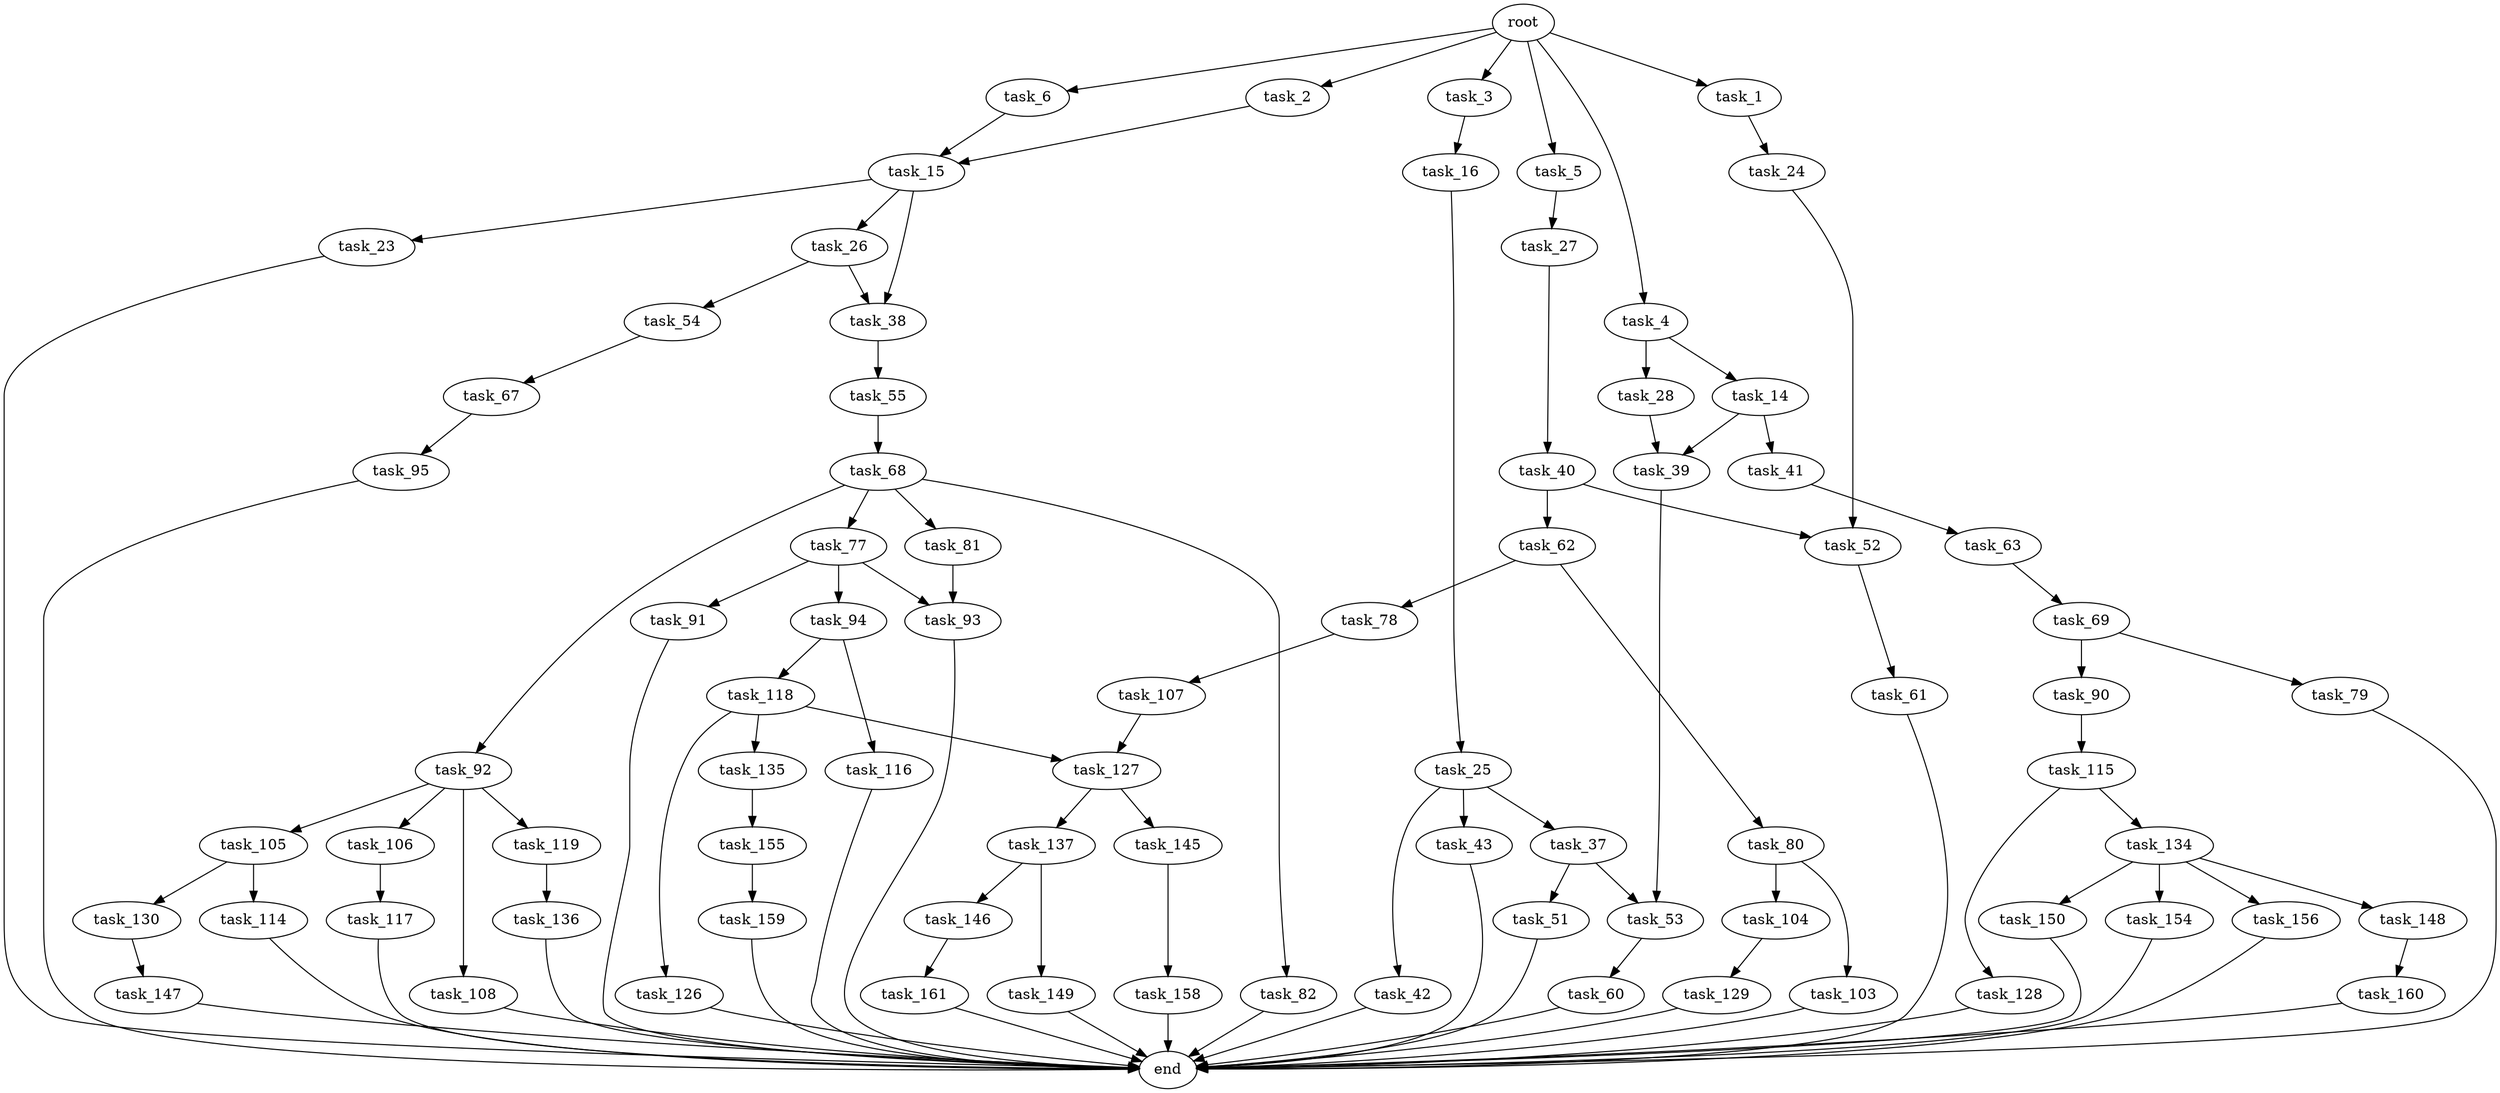 digraph G {
  root [size="0.000000"];
  task_1 [size="28991029248.000000"];
  task_2 [size="1243024156.000000"];
  task_3 [size="17544911887.000000"];
  task_4 [size="68719476736.000000"];
  task_5 [size="134217728000.000000"];
  task_6 [size="68719476736.000000"];
  task_14 [size="134217728000.000000"];
  task_15 [size="22756099980.000000"];
  task_16 [size="8913129674.000000"];
  task_23 [size="2490036484.000000"];
  task_24 [size="260342888469.000000"];
  task_25 [size="189912463756.000000"];
  task_26 [size="6566742007.000000"];
  task_27 [size="68719476736.000000"];
  task_28 [size="20028931336.000000"];
  task_37 [size="1230054317.000000"];
  task_38 [size="574315230171.000000"];
  task_39 [size="782757789696.000000"];
  task_40 [size="394090642583.000000"];
  task_41 [size="9329401787.000000"];
  task_42 [size="6753341440.000000"];
  task_43 [size="9160230497.000000"];
  task_51 [size="549755813888.000000"];
  task_52 [size="1324688256.000000"];
  task_53 [size="1220467638.000000"];
  task_54 [size="1073741824000.000000"];
  task_55 [size="1903358469.000000"];
  task_60 [size="201660094727.000000"];
  task_61 [size="8589934592.000000"];
  task_62 [size="15088517025.000000"];
  task_63 [size="28991029248.000000"];
  task_67 [size="549755813888.000000"];
  task_68 [size="139927522887.000000"];
  task_69 [size="10038945171.000000"];
  task_77 [size="18349065748.000000"];
  task_78 [size="8589934592.000000"];
  task_79 [size="231928233984.000000"];
  task_80 [size="1216138239.000000"];
  task_81 [size="92520665714.000000"];
  task_82 [size="19876579845.000000"];
  task_90 [size="12743526947.000000"];
  task_91 [size="30046735220.000000"];
  task_92 [size="6424338383.000000"];
  task_93 [size="782757789696.000000"];
  task_94 [size="34168807221.000000"];
  task_95 [size="13082638721.000000"];
  task_103 [size="943475881855.000000"];
  task_104 [size="355661236346.000000"];
  task_105 [size="368293445632.000000"];
  task_106 [size="175389237052.000000"];
  task_107 [size="14483480331.000000"];
  task_108 [size="192316261663.000000"];
  task_114 [size="782757789696.000000"];
  task_115 [size="33300701996.000000"];
  task_116 [size="370339008231.000000"];
  task_117 [size="409905872298.000000"];
  task_118 [size="84755499380.000000"];
  task_119 [size="74225204697.000000"];
  task_126 [size="549755813888.000000"];
  task_127 [size="1905506065.000000"];
  task_128 [size="1140288674124.000000"];
  task_129 [size="56484331014.000000"];
  task_130 [size="409215563.000000"];
  task_134 [size="744273363335.000000"];
  task_135 [size="7459532916.000000"];
  task_136 [size="1073741824000.000000"];
  task_137 [size="13258014936.000000"];
  task_145 [size="68719476736.000000"];
  task_146 [size="601863643838.000000"];
  task_147 [size="269025861755.000000"];
  task_148 [size="967596773697.000000"];
  task_149 [size="260203314760.000000"];
  task_150 [size="549755813888.000000"];
  task_154 [size="8589934592.000000"];
  task_155 [size="782757789696.000000"];
  task_156 [size="8589934592.000000"];
  task_158 [size="549755813888.000000"];
  task_159 [size="15164770475.000000"];
  task_160 [size="592403034470.000000"];
  task_161 [size="18332015816.000000"];
  end [size="0.000000"];

  root -> task_1 [size="1.000000"];
  root -> task_2 [size="1.000000"];
  root -> task_3 [size="1.000000"];
  root -> task_4 [size="1.000000"];
  root -> task_5 [size="1.000000"];
  root -> task_6 [size="1.000000"];
  task_1 -> task_24 [size="75497472.000000"];
  task_2 -> task_15 [size="33554432.000000"];
  task_3 -> task_16 [size="411041792.000000"];
  task_4 -> task_14 [size="134217728.000000"];
  task_4 -> task_28 [size="134217728.000000"];
  task_5 -> task_27 [size="209715200.000000"];
  task_6 -> task_15 [size="134217728.000000"];
  task_14 -> task_39 [size="209715200.000000"];
  task_14 -> task_41 [size="209715200.000000"];
  task_15 -> task_23 [size="75497472.000000"];
  task_15 -> task_26 [size="75497472.000000"];
  task_15 -> task_38 [size="75497472.000000"];
  task_16 -> task_25 [size="411041792.000000"];
  task_23 -> end [size="1.000000"];
  task_24 -> task_52 [size="209715200.000000"];
  task_25 -> task_37 [size="411041792.000000"];
  task_25 -> task_42 [size="411041792.000000"];
  task_25 -> task_43 [size="411041792.000000"];
  task_26 -> task_38 [size="134217728.000000"];
  task_26 -> task_54 [size="134217728.000000"];
  task_27 -> task_40 [size="134217728.000000"];
  task_28 -> task_39 [size="411041792.000000"];
  task_37 -> task_51 [size="33554432.000000"];
  task_37 -> task_53 [size="33554432.000000"];
  task_38 -> task_55 [size="411041792.000000"];
  task_39 -> task_53 [size="679477248.000000"];
  task_40 -> task_52 [size="411041792.000000"];
  task_40 -> task_62 [size="411041792.000000"];
  task_41 -> task_63 [size="209715200.000000"];
  task_42 -> end [size="1.000000"];
  task_43 -> end [size="1.000000"];
  task_51 -> end [size="1.000000"];
  task_52 -> task_61 [size="75497472.000000"];
  task_53 -> task_60 [size="75497472.000000"];
  task_54 -> task_67 [size="838860800.000000"];
  task_55 -> task_68 [size="33554432.000000"];
  task_60 -> end [size="1.000000"];
  task_61 -> end [size="1.000000"];
  task_62 -> task_78 [size="411041792.000000"];
  task_62 -> task_80 [size="411041792.000000"];
  task_63 -> task_69 [size="75497472.000000"];
  task_67 -> task_95 [size="536870912.000000"];
  task_68 -> task_77 [size="301989888.000000"];
  task_68 -> task_81 [size="301989888.000000"];
  task_68 -> task_82 [size="301989888.000000"];
  task_68 -> task_92 [size="301989888.000000"];
  task_69 -> task_79 [size="209715200.000000"];
  task_69 -> task_90 [size="209715200.000000"];
  task_77 -> task_91 [size="536870912.000000"];
  task_77 -> task_93 [size="536870912.000000"];
  task_77 -> task_94 [size="536870912.000000"];
  task_78 -> task_107 [size="33554432.000000"];
  task_79 -> end [size="1.000000"];
  task_80 -> task_103 [size="75497472.000000"];
  task_80 -> task_104 [size="75497472.000000"];
  task_81 -> task_93 [size="411041792.000000"];
  task_82 -> end [size="1.000000"];
  task_90 -> task_115 [size="301989888.000000"];
  task_91 -> end [size="1.000000"];
  task_92 -> task_105 [size="411041792.000000"];
  task_92 -> task_106 [size="411041792.000000"];
  task_92 -> task_108 [size="411041792.000000"];
  task_92 -> task_119 [size="411041792.000000"];
  task_93 -> end [size="1.000000"];
  task_94 -> task_116 [size="838860800.000000"];
  task_94 -> task_118 [size="838860800.000000"];
  task_95 -> end [size="1.000000"];
  task_103 -> end [size="1.000000"];
  task_104 -> task_129 [size="838860800.000000"];
  task_105 -> task_114 [size="411041792.000000"];
  task_105 -> task_130 [size="411041792.000000"];
  task_106 -> task_117 [size="536870912.000000"];
  task_107 -> task_127 [size="679477248.000000"];
  task_108 -> end [size="1.000000"];
  task_114 -> end [size="1.000000"];
  task_115 -> task_128 [size="33554432.000000"];
  task_115 -> task_134 [size="33554432.000000"];
  task_116 -> end [size="1.000000"];
  task_117 -> end [size="1.000000"];
  task_118 -> task_126 [size="209715200.000000"];
  task_118 -> task_127 [size="209715200.000000"];
  task_118 -> task_135 [size="209715200.000000"];
  task_119 -> task_136 [size="134217728.000000"];
  task_126 -> end [size="1.000000"];
  task_127 -> task_137 [size="75497472.000000"];
  task_127 -> task_145 [size="75497472.000000"];
  task_128 -> end [size="1.000000"];
  task_129 -> end [size="1.000000"];
  task_130 -> task_147 [size="33554432.000000"];
  task_134 -> task_148 [size="536870912.000000"];
  task_134 -> task_150 [size="536870912.000000"];
  task_134 -> task_154 [size="536870912.000000"];
  task_134 -> task_156 [size="536870912.000000"];
  task_135 -> task_155 [size="209715200.000000"];
  task_136 -> end [size="1.000000"];
  task_137 -> task_146 [size="209715200.000000"];
  task_137 -> task_149 [size="209715200.000000"];
  task_145 -> task_158 [size="134217728.000000"];
  task_146 -> task_161 [size="838860800.000000"];
  task_147 -> end [size="1.000000"];
  task_148 -> task_160 [size="838860800.000000"];
  task_149 -> end [size="1.000000"];
  task_150 -> end [size="1.000000"];
  task_154 -> end [size="1.000000"];
  task_155 -> task_159 [size="679477248.000000"];
  task_156 -> end [size="1.000000"];
  task_158 -> end [size="1.000000"];
  task_159 -> end [size="1.000000"];
  task_160 -> end [size="1.000000"];
  task_161 -> end [size="1.000000"];
}

